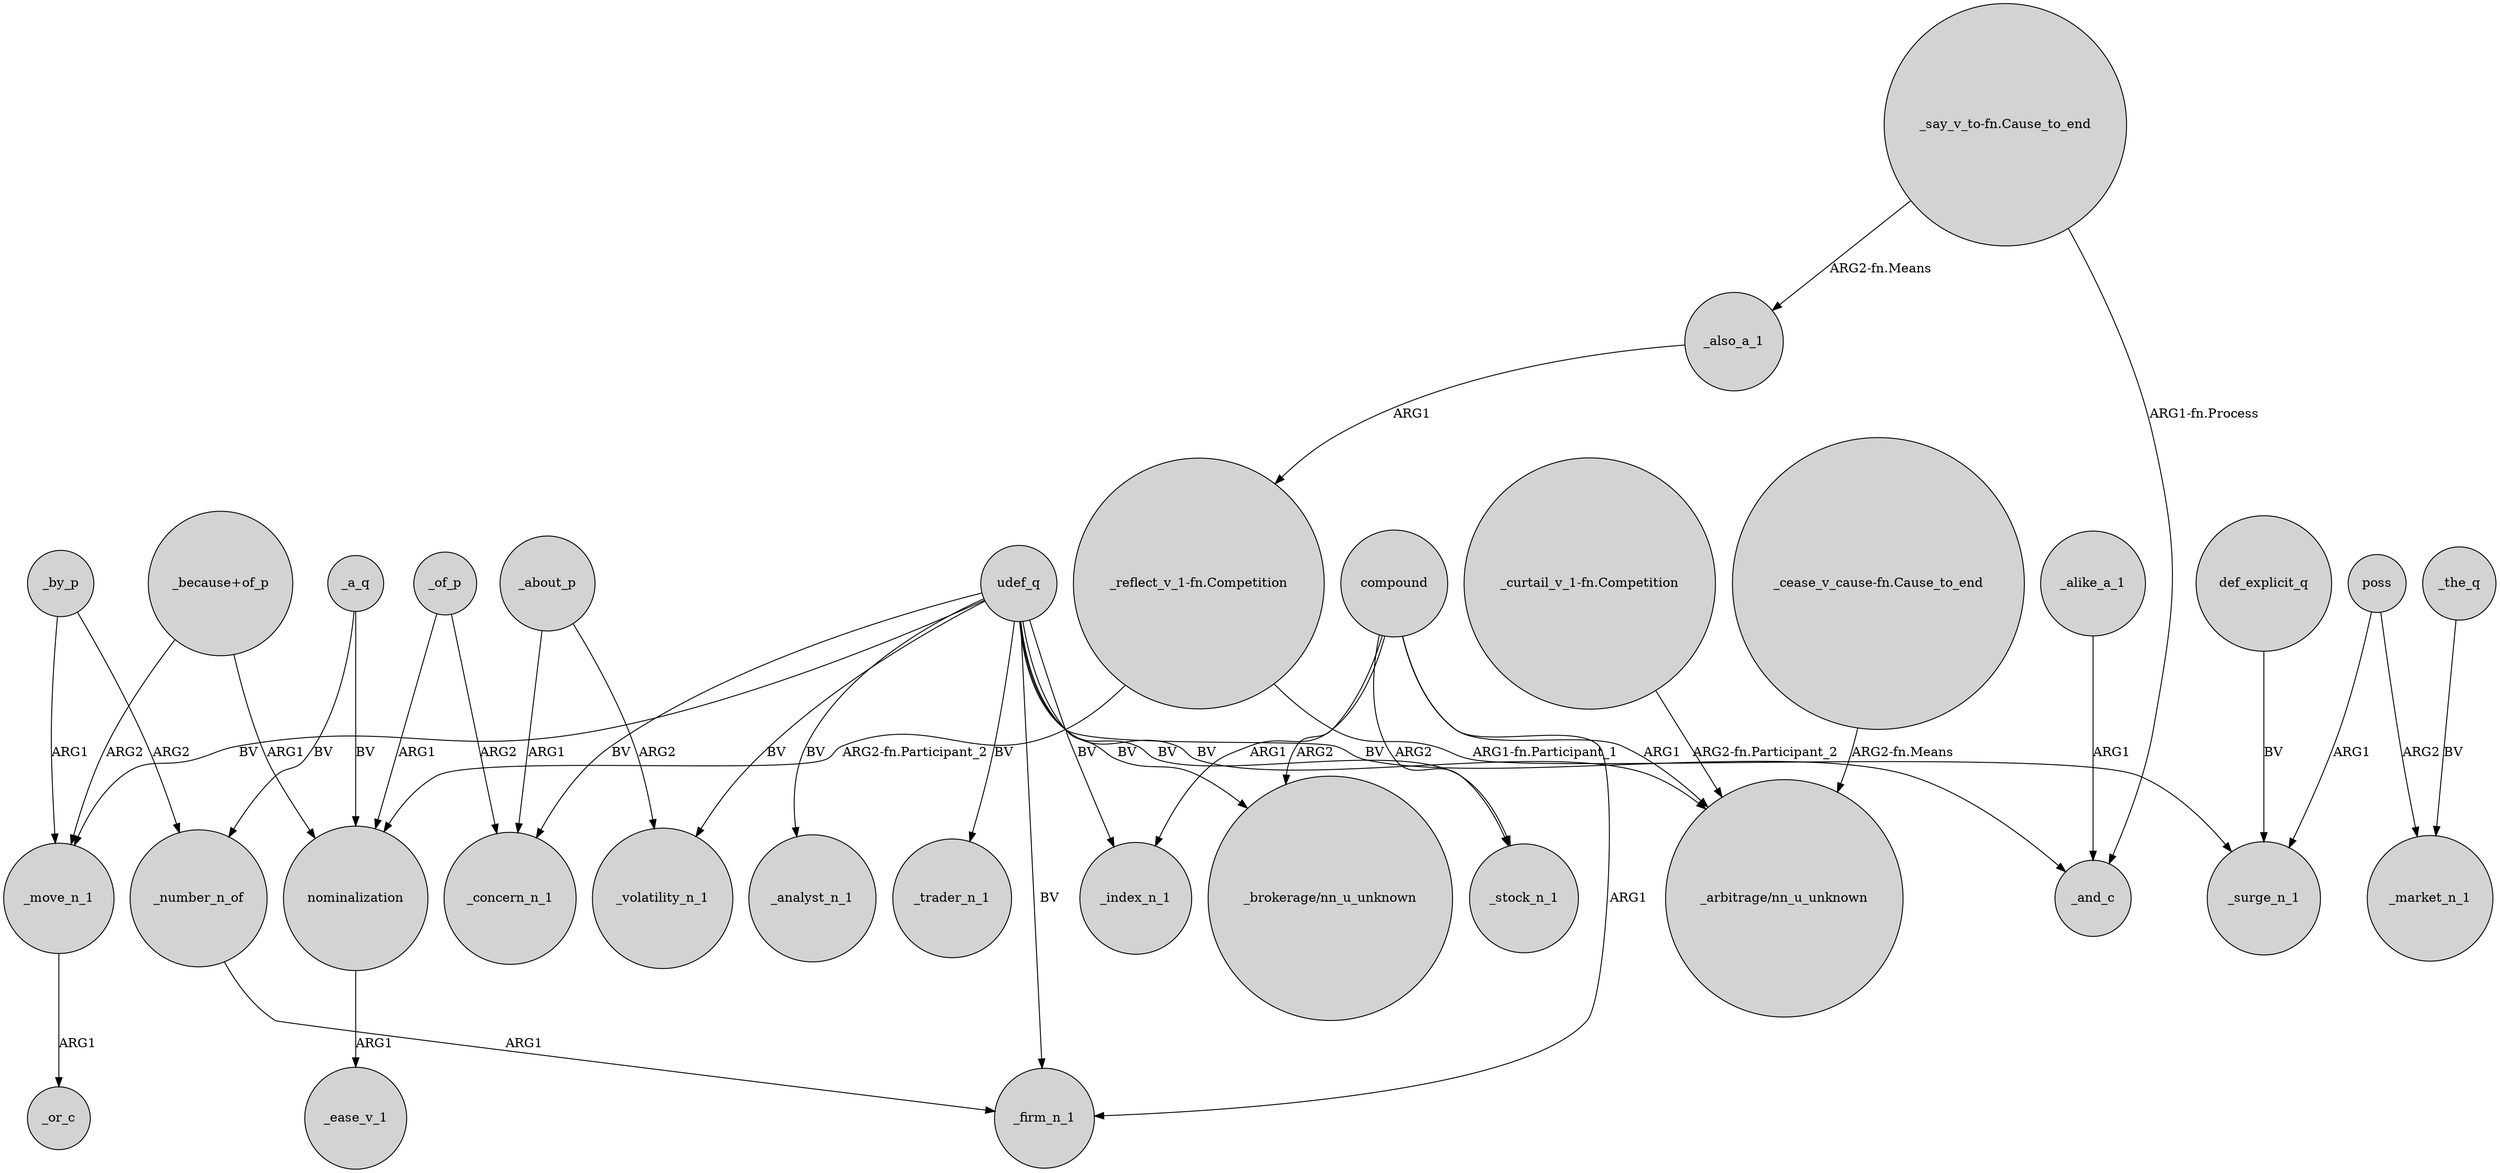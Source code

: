 digraph {
	node [shape=circle style=filled]
	"_reflect_v_1-fn.Competition" -> nominalization [label="ARG2-fn.Participant_2"]
	_a_q -> nominalization [label=BV]
	_by_p -> _move_n_1 [label=ARG1]
	udef_q -> _analyst_n_1 [label=BV]
	udef_q -> _volatility_n_1 [label=BV]
	_of_p -> nominalization [label=ARG1]
	_by_p -> _number_n_of [label=ARG2]
	_number_n_of -> _firm_n_1 [label=ARG1]
	udef_q -> _move_n_1 [label=BV]
	udef_q -> _index_n_1 [label=BV]
	compound -> "_brokerage/nn_u_unknown" [label=ARG2]
	_about_p -> _concern_n_1 [label=ARG1]
	udef_q -> _and_c [label=BV]
	"_curtail_v_1-fn.Competition" -> "_arbitrage/nn_u_unknown" [label="ARG2-fn.Participant_2"]
	_alike_a_1 -> _and_c [label=ARG1]
	udef_q -> _firm_n_1 [label=BV]
	_the_q -> _market_n_1 [label=BV]
	_about_p -> _volatility_n_1 [label=ARG2]
	"_say_v_to-fn.Cause_to_end" -> _and_c [label="ARG1-fn.Process"]
	udef_q -> "_brokerage/nn_u_unknown" [label=BV]
	udef_q -> _trader_n_1 [label=BV]
	udef_q -> _stock_n_1 [label=BV]
	"_cease_v_cause-fn.Cause_to_end" -> "_arbitrage/nn_u_unknown" [label="ARG2-fn.Means"]
	poss -> _surge_n_1 [label=ARG1]
	"_reflect_v_1-fn.Competition" -> _surge_n_1 [label="ARG1-fn.Participant_1"]
	"_say_v_to-fn.Cause_to_end" -> _also_a_1 [label="ARG2-fn.Means"]
	_of_p -> _concern_n_1 [label=ARG2]
	compound -> _stock_n_1 [label=ARG2]
	udef_q -> "_arbitrage/nn_u_unknown" [label=BV]
	_also_a_1 -> "_reflect_v_1-fn.Competition" [label=ARG1]
	def_explicit_q -> _surge_n_1 [label=BV]
	compound -> "_arbitrage/nn_u_unknown" [label=ARG1]
	compound -> _index_n_1 [label=ARG1]
	_move_n_1 -> _or_c [label=ARG1]
	compound -> _firm_n_1 [label=ARG1]
	"_because+of_p" -> _move_n_1 [label=ARG2]
	udef_q -> _concern_n_1 [label=BV]
	"_because+of_p" -> nominalization [label=ARG1]
	_a_q -> _number_n_of [label=BV]
	nominalization -> _ease_v_1 [label=ARG1]
	poss -> _market_n_1 [label=ARG2]
}
